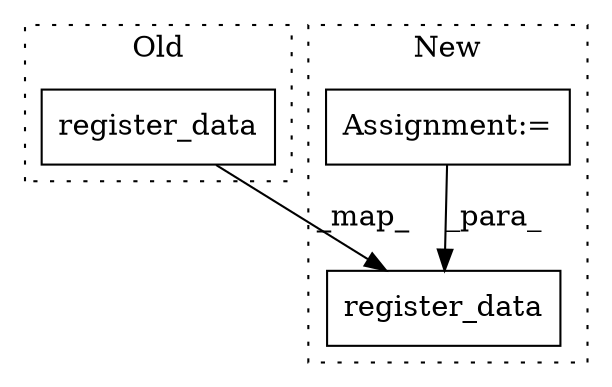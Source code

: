 digraph G {
subgraph cluster0 {
1 [label="register_data" a="32" s="1684,1721" l="14,1" shape="box"];
label = "Old";
style="dotted";
}
subgraph cluster1 {
2 [label="register_data" a="32" s="2579,2650" l="14,1" shape="box"];
3 [label="Assignment:=" a="7" s="2189" l="1" shape="box"];
label = "New";
style="dotted";
}
1 -> 2 [label="_map_"];
3 -> 2 [label="_para_"];
}